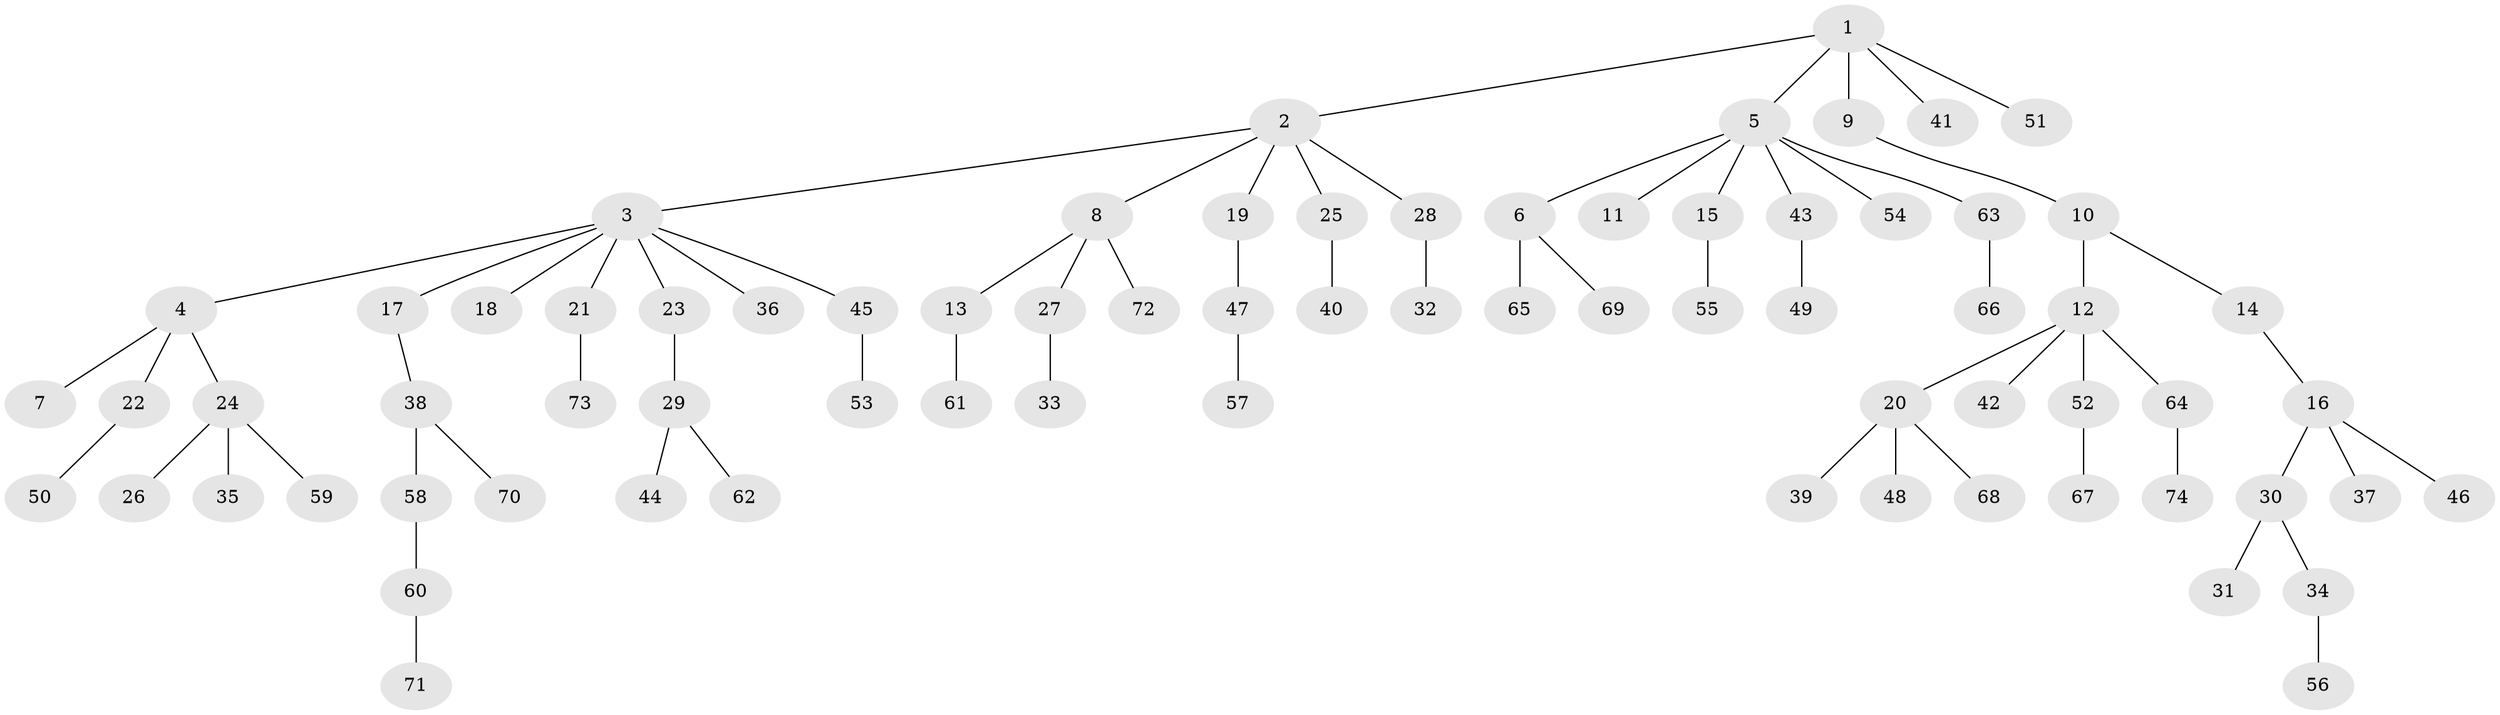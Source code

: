 // coarse degree distribution, {9: 0.02702702702702703, 10: 0.02702702702702703, 3: 0.05405405405405406, 1: 0.6216216216216216, 4: 0.05405405405405406, 2: 0.21621621621621623}
// Generated by graph-tools (version 1.1) at 2025/19/03/04/25 18:19:08]
// undirected, 74 vertices, 73 edges
graph export_dot {
graph [start="1"]
  node [color=gray90,style=filled];
  1;
  2;
  3;
  4;
  5;
  6;
  7;
  8;
  9;
  10;
  11;
  12;
  13;
  14;
  15;
  16;
  17;
  18;
  19;
  20;
  21;
  22;
  23;
  24;
  25;
  26;
  27;
  28;
  29;
  30;
  31;
  32;
  33;
  34;
  35;
  36;
  37;
  38;
  39;
  40;
  41;
  42;
  43;
  44;
  45;
  46;
  47;
  48;
  49;
  50;
  51;
  52;
  53;
  54;
  55;
  56;
  57;
  58;
  59;
  60;
  61;
  62;
  63;
  64;
  65;
  66;
  67;
  68;
  69;
  70;
  71;
  72;
  73;
  74;
  1 -- 2;
  1 -- 5;
  1 -- 9;
  1 -- 41;
  1 -- 51;
  2 -- 3;
  2 -- 8;
  2 -- 19;
  2 -- 25;
  2 -- 28;
  3 -- 4;
  3 -- 17;
  3 -- 18;
  3 -- 21;
  3 -- 23;
  3 -- 36;
  3 -- 45;
  4 -- 7;
  4 -- 22;
  4 -- 24;
  5 -- 6;
  5 -- 11;
  5 -- 15;
  5 -- 43;
  5 -- 54;
  5 -- 63;
  6 -- 65;
  6 -- 69;
  8 -- 13;
  8 -- 27;
  8 -- 72;
  9 -- 10;
  10 -- 12;
  10 -- 14;
  12 -- 20;
  12 -- 42;
  12 -- 52;
  12 -- 64;
  13 -- 61;
  14 -- 16;
  15 -- 55;
  16 -- 30;
  16 -- 37;
  16 -- 46;
  17 -- 38;
  19 -- 47;
  20 -- 39;
  20 -- 48;
  20 -- 68;
  21 -- 73;
  22 -- 50;
  23 -- 29;
  24 -- 26;
  24 -- 35;
  24 -- 59;
  25 -- 40;
  27 -- 33;
  28 -- 32;
  29 -- 44;
  29 -- 62;
  30 -- 31;
  30 -- 34;
  34 -- 56;
  38 -- 58;
  38 -- 70;
  43 -- 49;
  45 -- 53;
  47 -- 57;
  52 -- 67;
  58 -- 60;
  60 -- 71;
  63 -- 66;
  64 -- 74;
}
